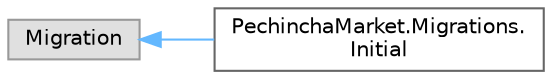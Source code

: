 digraph "Graphical Class Hierarchy"
{
 // LATEX_PDF_SIZE
  bgcolor="transparent";
  edge [fontname=Helvetica,fontsize=10,labelfontname=Helvetica,labelfontsize=10];
  node [fontname=Helvetica,fontsize=10,shape=box,height=0.2,width=0.4];
  rankdir="LR";
  Node0 [id="Node000000",label="Migration",height=0.2,width=0.4,color="grey60", fillcolor="#E0E0E0", style="filled",tooltip=" "];
  Node0 -> Node1 [id="edge15_Node000000_Node000001",dir="back",color="steelblue1",style="solid",tooltip=" "];
  Node1 [id="Node000001",label="PechinchaMarket.Migrations.\lInitial",height=0.2,width=0.4,color="grey40", fillcolor="white", style="filled",URL="$class_pechincha_market_1_1_migrations_1_1_initial.html",tooltip=" "];
}
